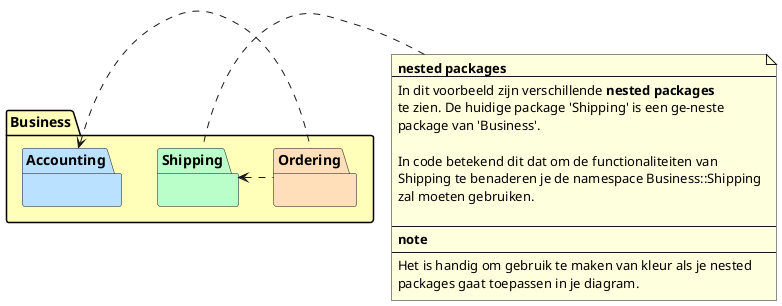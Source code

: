 @startuml
'https://plantuml.com/class-diagram

allowmixing

package p1 as "Business" #FFFFBA {
    package "Accounting" as p1.1 #BAE1FF{}
    package "Ordering" as p1.2 #FFDFBA{}
    package "Shipping" as p1.3 #BAFFC9{}

    p1.2 .left.> p1.3
    p1.1 <.right. p1.2
}

note left of p1.3
    **nested packages**
    --
    In dit voorbeeld zijn verschillende **nested packages**
    te zien. De huidige package 'Shipping' is een ge-neste
    package van 'Business'.

    In code betekend dit dat om de functionaliteiten van
    Shipping te benaderen je de namespace Business::Shipping
    zal moeten gebruiken.

    --
    **note**
    --
    Het is handig om gebruik te maken van kleur als je nested
    packages gaat toepassen in je diagram.
end note

@enduml